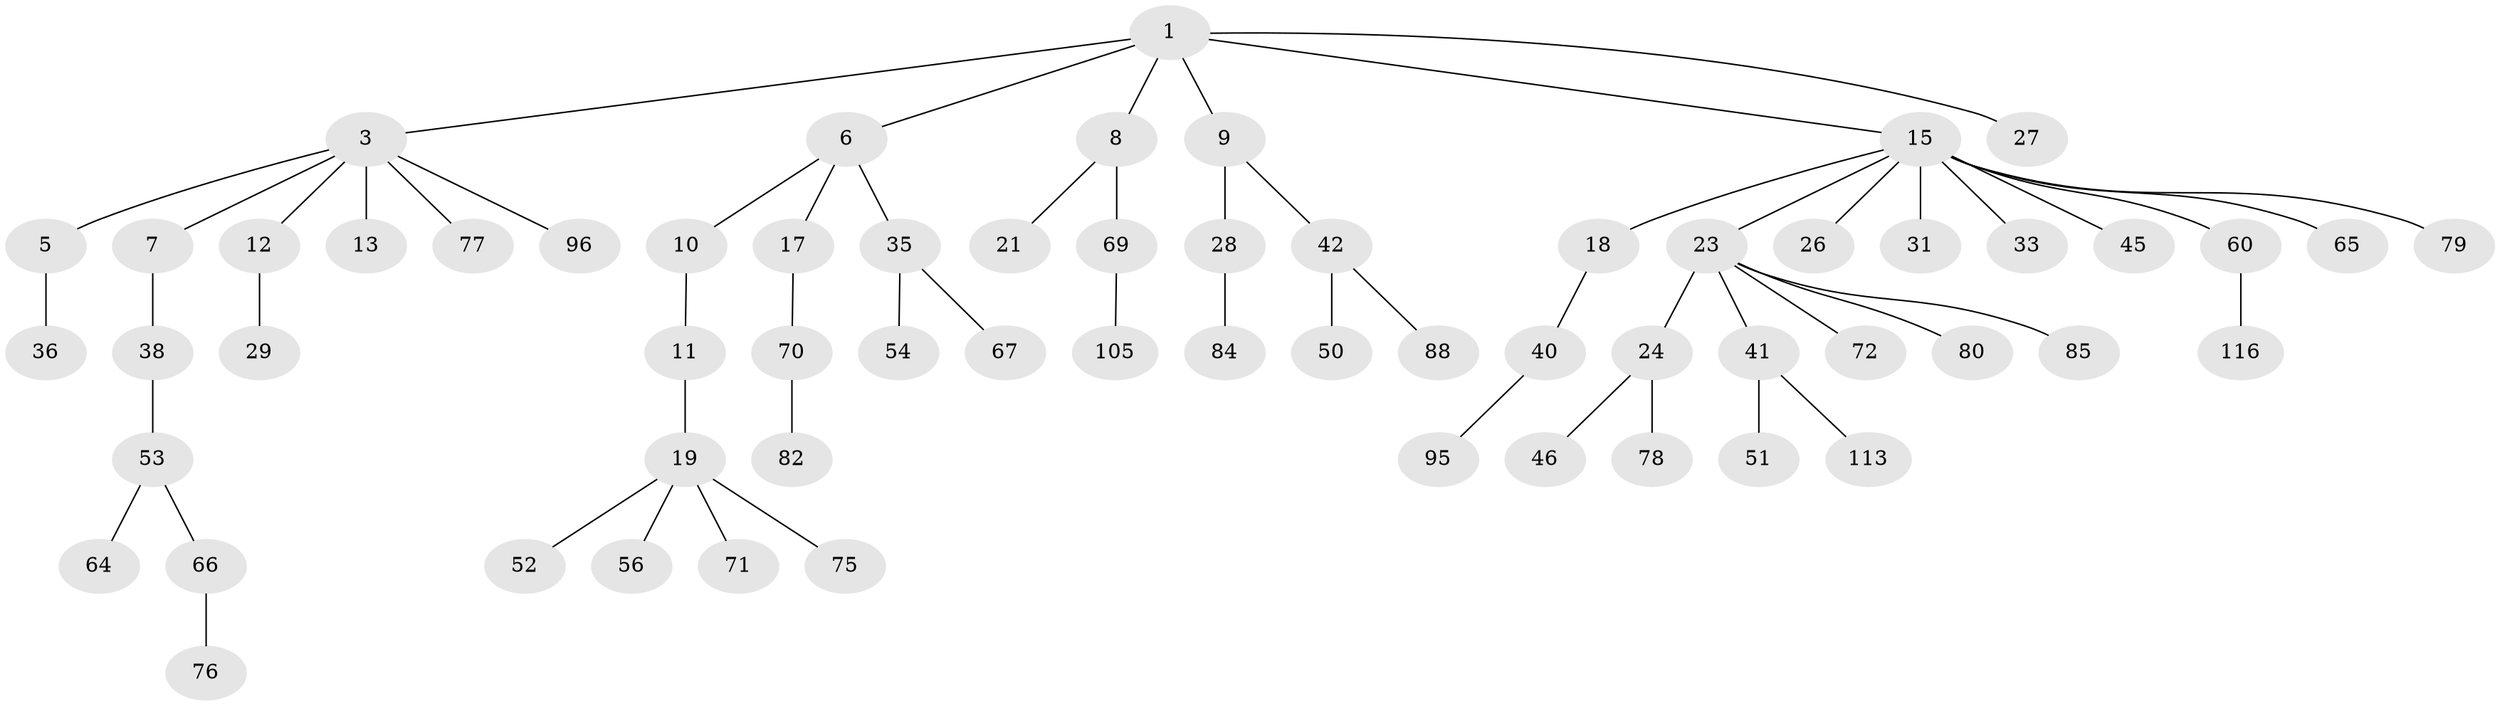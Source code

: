 // original degree distribution, {3: 0.11290322580645161, 7: 0.024193548387096774, 2: 0.24193548387096775, 4: 0.06451612903225806, 5: 0.024193548387096774, 1: 0.5161290322580645, 6: 0.016129032258064516}
// Generated by graph-tools (version 1.1) at 2025/15/03/09/25 04:15:31]
// undirected, 62 vertices, 61 edges
graph export_dot {
graph [start="1"]
  node [color=gray90,style=filled];
  1 [super="+2+25+14"];
  3 [super="+4+121"];
  5;
  6;
  7 [super="+109+104"];
  8 [super="+57"];
  9 [super="+43+30"];
  10;
  11 [super="+44+100"];
  12 [super="+20"];
  13 [super="+58+47"];
  15 [super="+16+59+37+106+22+34"];
  17;
  18 [super="+111+108"];
  19 [super="+32+68+92+91"];
  21 [super="+48+122"];
  23;
  24;
  26 [super="+81"];
  27;
  28;
  29 [super="+39"];
  31;
  33;
  35;
  36;
  38 [super="+119"];
  40;
  41;
  42 [super="+55"];
  45 [super="+63"];
  46 [super="+62"];
  50;
  51;
  52;
  53 [super="+87"];
  54;
  56 [super="+102"];
  60;
  64 [super="+86"];
  65;
  66;
  67 [super="+73"];
  69;
  70;
  71;
  72;
  75;
  76 [super="+107"];
  77;
  78 [super="+89+97"];
  79;
  80;
  82;
  84;
  85;
  88;
  95 [super="+123"];
  96 [super="+110"];
  105;
  113;
  116;
  1 -- 3;
  1 -- 6;
  1 -- 8;
  1 -- 9;
  1 -- 27;
  1 -- 15;
  3 -- 96;
  3 -- 77;
  3 -- 5;
  3 -- 7;
  3 -- 12;
  3 -- 13;
  5 -- 36;
  6 -- 10;
  6 -- 17;
  6 -- 35;
  7 -- 38;
  8 -- 21;
  8 -- 69;
  9 -- 28;
  9 -- 42;
  10 -- 11;
  11 -- 19;
  12 -- 29;
  15 -- 33;
  15 -- 18;
  15 -- 26;
  15 -- 60;
  15 -- 79;
  15 -- 65;
  15 -- 23;
  15 -- 31;
  15 -- 45;
  17 -- 70;
  18 -- 40;
  19 -- 56;
  19 -- 52;
  19 -- 75;
  19 -- 71;
  23 -- 24;
  23 -- 41;
  23 -- 72;
  23 -- 80;
  23 -- 85;
  24 -- 46;
  24 -- 78;
  28 -- 84;
  35 -- 54;
  35 -- 67;
  38 -- 53;
  40 -- 95;
  41 -- 51;
  41 -- 113;
  42 -- 50;
  42 -- 88;
  53 -- 64;
  53 -- 66;
  60 -- 116;
  66 -- 76;
  69 -- 105;
  70 -- 82;
}
